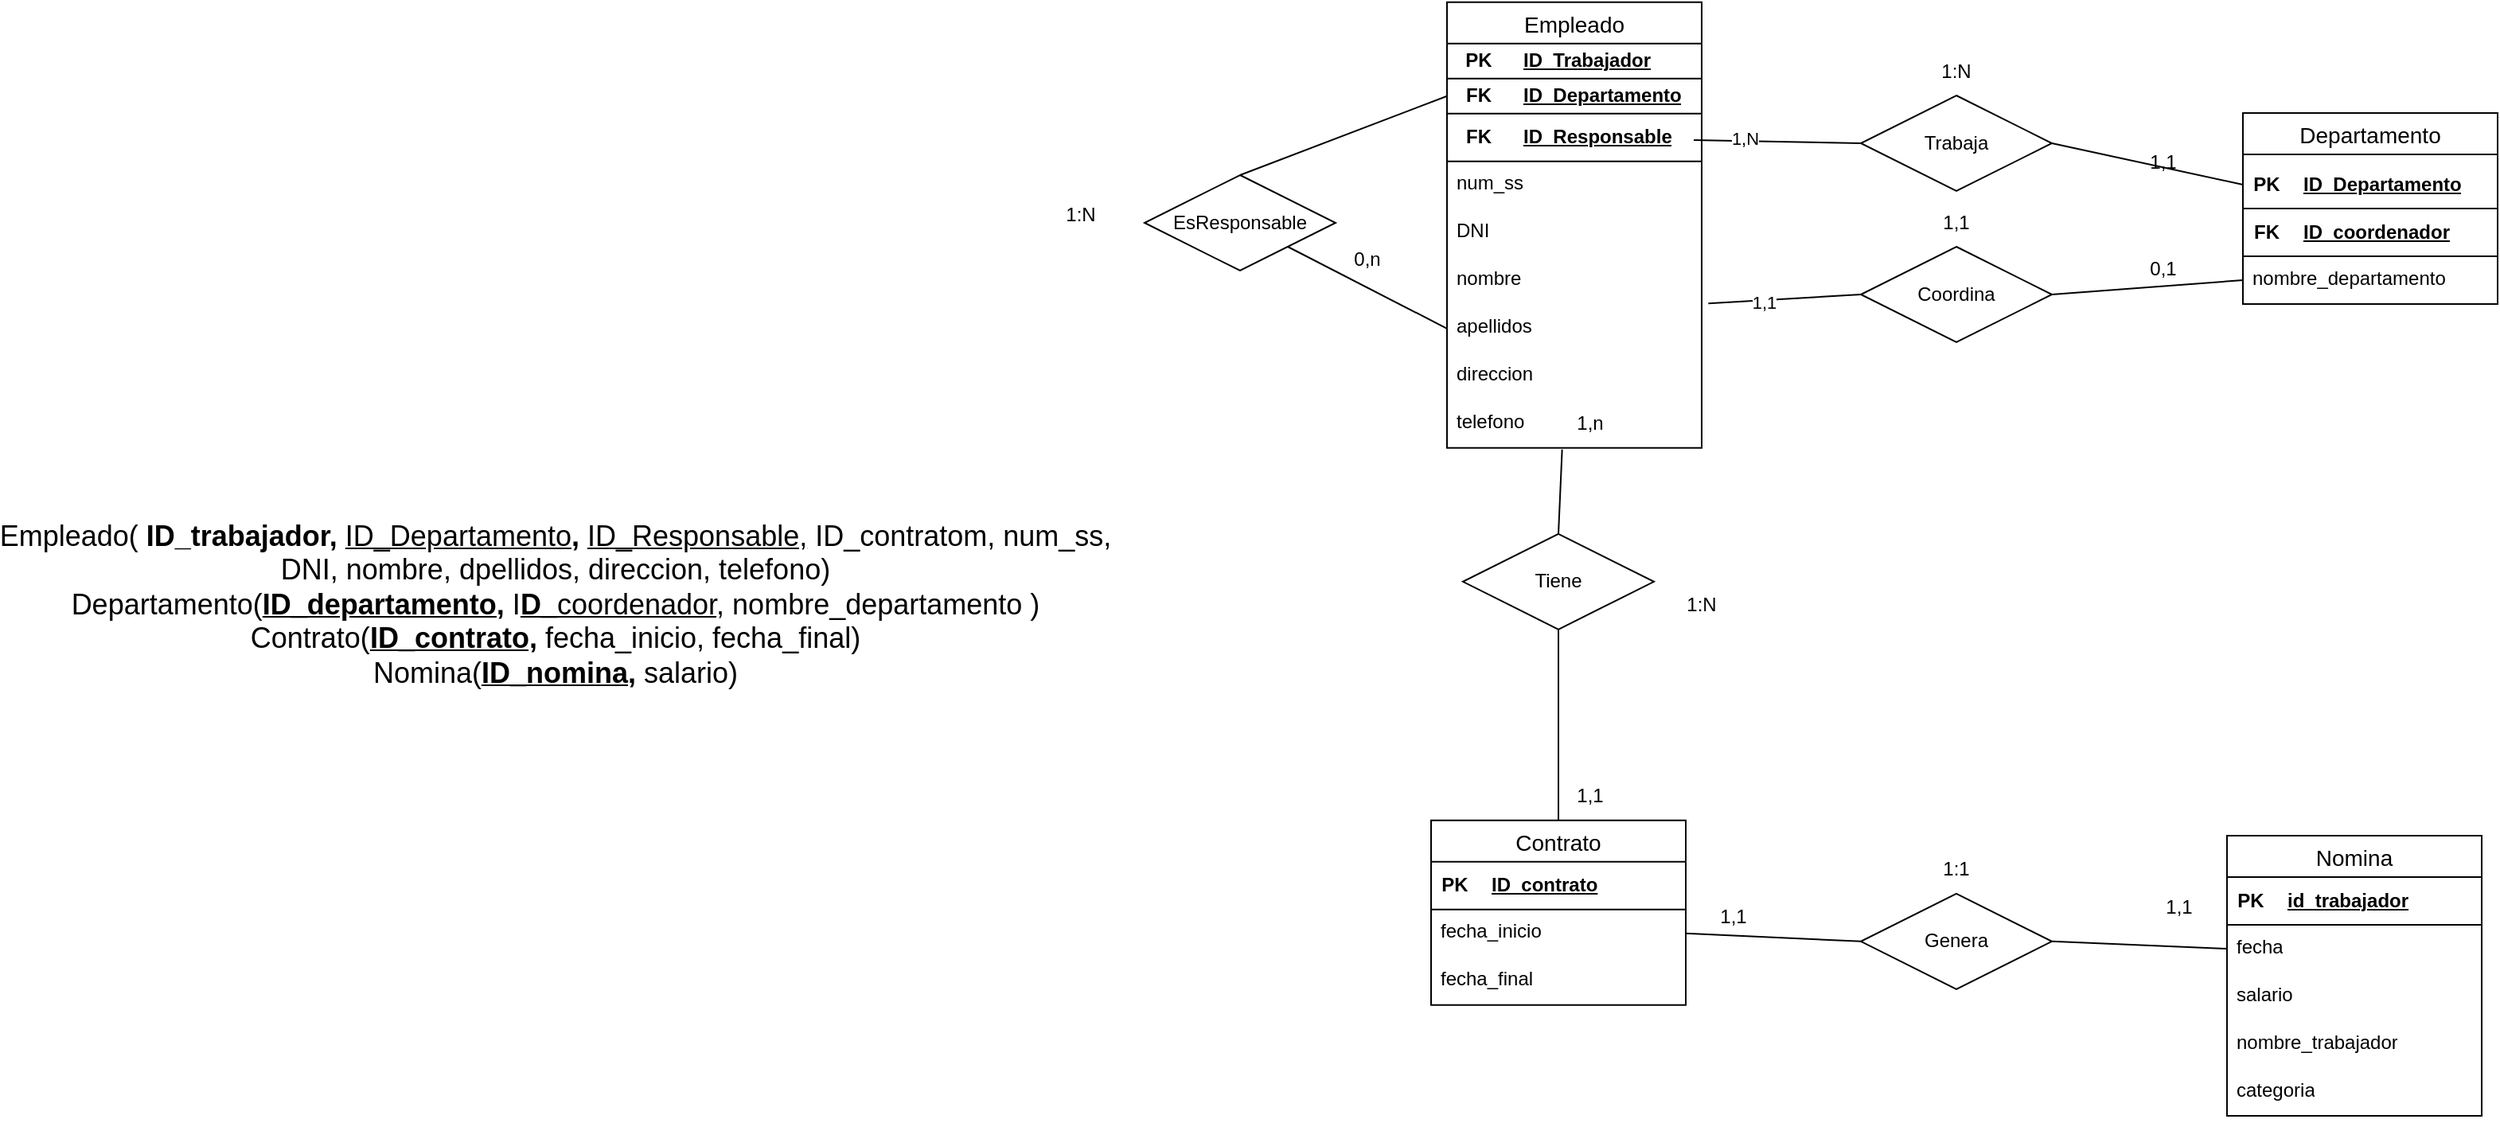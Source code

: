 <mxfile version="22.0.4" type="github">
  <diagram name="Pàgina-1" id="SuhlOd4oy2-5l4MS3tso">
    <mxGraphModel dx="1695" dy="2044" grid="1" gridSize="10" guides="1" tooltips="1" connect="1" arrows="1" fold="1" page="1" pageScale="1" pageWidth="827" pageHeight="1169" math="0" shadow="0">
      <root>
        <mxCell id="0" />
        <mxCell id="1" parent="0" />
        <mxCell id="dIsOg4A2e7Uvw2vJgA-Q-1" value="Empleado" style="swimlane;fontStyle=0;childLayout=stackLayout;horizontal=1;startSize=26;horizontalStack=0;resizeParent=1;resizeParentMax=0;resizeLast=0;collapsible=1;marginBottom=0;align=center;fontSize=14;" parent="1" vertex="1">
          <mxGeometry x="130" y="-53.61" width="160" height="280" as="geometry" />
        </mxCell>
        <mxCell id="dIsOg4A2e7Uvw2vJgA-Q-5" value="" style="shape=table;startSize=0;container=1;collapsible=1;childLayout=tableLayout;fixedRows=1;rowLines=0;fontStyle=0;align=center;resizeLast=1;strokeColor=none;fillColor=none;collapsible=0;" parent="dIsOg4A2e7Uvw2vJgA-Q-1" vertex="1">
          <mxGeometry y="26" width="160" height="74" as="geometry" />
        </mxCell>
        <mxCell id="4xWT1J-QJqjD6c4jqSJS-41" value="" style="shape=tableRow;horizontal=0;startSize=0;swimlaneHead=0;swimlaneBody=0;fillColor=none;collapsible=0;dropTarget=0;points=[[0,0.5],[1,0.5]];portConstraint=eastwest;top=0;left=0;right=0;bottom=1;" vertex="1" parent="dIsOg4A2e7Uvw2vJgA-Q-5">
          <mxGeometry width="160" height="22" as="geometry" />
        </mxCell>
        <mxCell id="4xWT1J-QJqjD6c4jqSJS-42" value="PK" style="shape=partialRectangle;connectable=0;fillColor=none;top=0;left=0;bottom=0;right=0;fontStyle=1;overflow=hidden;whiteSpace=wrap;html=1;" vertex="1" parent="4xWT1J-QJqjD6c4jqSJS-41">
          <mxGeometry width="40" height="22" as="geometry">
            <mxRectangle width="40" height="22" as="alternateBounds" />
          </mxGeometry>
        </mxCell>
        <mxCell id="4xWT1J-QJqjD6c4jqSJS-43" value="ID_Trabajador" style="shape=partialRectangle;connectable=0;fillColor=none;top=0;left=0;bottom=0;right=0;align=left;spacingLeft=6;fontStyle=5;overflow=hidden;whiteSpace=wrap;html=1;" vertex="1" parent="4xWT1J-QJqjD6c4jqSJS-41">
          <mxGeometry x="40" width="120" height="22" as="geometry">
            <mxRectangle width="120" height="22" as="alternateBounds" />
          </mxGeometry>
        </mxCell>
        <mxCell id="dIsOg4A2e7Uvw2vJgA-Q-6" value="" style="shape=tableRow;horizontal=0;startSize=0;swimlaneHead=0;swimlaneBody=0;fillColor=none;collapsible=0;dropTarget=0;points=[[0,0.5],[1,0.5]];portConstraint=eastwest;top=0;left=0;right=0;bottom=1;" parent="dIsOg4A2e7Uvw2vJgA-Q-5" vertex="1">
          <mxGeometry y="22" width="160" height="22" as="geometry" />
        </mxCell>
        <mxCell id="dIsOg4A2e7Uvw2vJgA-Q-7" value="FK" style="shape=partialRectangle;connectable=0;fillColor=none;top=0;left=0;bottom=0;right=0;fontStyle=1;overflow=hidden;whiteSpace=wrap;html=1;" parent="dIsOg4A2e7Uvw2vJgA-Q-6" vertex="1">
          <mxGeometry width="40" height="22" as="geometry">
            <mxRectangle width="40" height="22" as="alternateBounds" />
          </mxGeometry>
        </mxCell>
        <mxCell id="dIsOg4A2e7Uvw2vJgA-Q-8" value="ID_Departamento" style="shape=partialRectangle;connectable=0;fillColor=none;top=0;left=0;bottom=0;right=0;align=left;spacingLeft=6;fontStyle=5;overflow=hidden;whiteSpace=wrap;html=1;" parent="dIsOg4A2e7Uvw2vJgA-Q-6" vertex="1">
          <mxGeometry x="40" width="120" height="22" as="geometry">
            <mxRectangle width="120" height="22" as="alternateBounds" />
          </mxGeometry>
        </mxCell>
        <mxCell id="4xWT1J-QJqjD6c4jqSJS-6" value="" style="shape=tableRow;horizontal=0;startSize=0;swimlaneHead=0;swimlaneBody=0;fillColor=none;collapsible=0;dropTarget=0;points=[[0,0.5],[1,0.5]];portConstraint=eastwest;top=0;left=0;right=0;bottom=1;" vertex="1" parent="dIsOg4A2e7Uvw2vJgA-Q-5">
          <mxGeometry y="44" width="160" height="30" as="geometry" />
        </mxCell>
        <mxCell id="4xWT1J-QJqjD6c4jqSJS-7" value="FK" style="shape=partialRectangle;connectable=0;fillColor=none;top=0;left=0;bottom=0;right=0;fontStyle=1;overflow=hidden;whiteSpace=wrap;html=1;" vertex="1" parent="4xWT1J-QJqjD6c4jqSJS-6">
          <mxGeometry width="40" height="30" as="geometry">
            <mxRectangle width="40" height="30" as="alternateBounds" />
          </mxGeometry>
        </mxCell>
        <mxCell id="4xWT1J-QJqjD6c4jqSJS-8" value="ID_Responsable" style="shape=partialRectangle;connectable=0;fillColor=none;top=0;left=0;bottom=0;right=0;align=left;spacingLeft=6;fontStyle=5;overflow=hidden;whiteSpace=wrap;html=1;" vertex="1" parent="4xWT1J-QJqjD6c4jqSJS-6">
          <mxGeometry x="40" width="120" height="30" as="geometry">
            <mxRectangle width="120" height="30" as="alternateBounds" />
          </mxGeometry>
        </mxCell>
        <mxCell id="dIsOg4A2e7Uvw2vJgA-Q-2" value="num_ss" style="text;strokeColor=none;fillColor=none;spacingLeft=4;spacingRight=4;overflow=hidden;rotatable=0;points=[[0,0.5],[1,0.5]];portConstraint=eastwest;fontSize=12;whiteSpace=wrap;html=1;" parent="dIsOg4A2e7Uvw2vJgA-Q-1" vertex="1">
          <mxGeometry y="100" width="160" height="30" as="geometry" />
        </mxCell>
        <mxCell id="dIsOg4A2e7Uvw2vJgA-Q-9" value="DNI" style="text;strokeColor=none;fillColor=none;spacingLeft=4;spacingRight=4;overflow=hidden;rotatable=0;points=[[0,0.5],[1,0.5]];portConstraint=eastwest;fontSize=12;whiteSpace=wrap;html=1;" parent="dIsOg4A2e7Uvw2vJgA-Q-1" vertex="1">
          <mxGeometry y="130" width="160" height="30" as="geometry" />
        </mxCell>
        <mxCell id="dIsOg4A2e7Uvw2vJgA-Q-10" value="nombre" style="text;strokeColor=none;fillColor=none;spacingLeft=4;spacingRight=4;overflow=hidden;rotatable=0;points=[[0,0.5],[1,0.5]];portConstraint=eastwest;fontSize=12;whiteSpace=wrap;html=1;" parent="dIsOg4A2e7Uvw2vJgA-Q-1" vertex="1">
          <mxGeometry y="160" width="160" height="30" as="geometry" />
        </mxCell>
        <mxCell id="dIsOg4A2e7Uvw2vJgA-Q-4" value="apellidos" style="text;strokeColor=none;fillColor=none;spacingLeft=4;spacingRight=4;overflow=hidden;rotatable=0;points=[[0,0.5],[1,0.5]];portConstraint=eastwest;fontSize=12;whiteSpace=wrap;html=1;" parent="dIsOg4A2e7Uvw2vJgA-Q-1" vertex="1">
          <mxGeometry y="190" width="160" height="30" as="geometry" />
        </mxCell>
        <mxCell id="dIsOg4A2e7Uvw2vJgA-Q-11" value="direccion" style="text;strokeColor=none;fillColor=none;spacingLeft=4;spacingRight=4;overflow=hidden;rotatable=0;points=[[0,0.5],[1,0.5]];portConstraint=eastwest;fontSize=12;whiteSpace=wrap;html=1;" parent="dIsOg4A2e7Uvw2vJgA-Q-1" vertex="1">
          <mxGeometry y="220" width="160" height="30" as="geometry" />
        </mxCell>
        <mxCell id="dIsOg4A2e7Uvw2vJgA-Q-12" value="telefono" style="text;strokeColor=none;fillColor=none;spacingLeft=4;spacingRight=4;overflow=hidden;rotatable=0;points=[[0,0.5],[1,0.5]];portConstraint=eastwest;fontSize=12;whiteSpace=wrap;html=1;" parent="dIsOg4A2e7Uvw2vJgA-Q-1" vertex="1">
          <mxGeometry y="250" width="160" height="30" as="geometry" />
        </mxCell>
        <mxCell id="dIsOg4A2e7Uvw2vJgA-Q-39" value="Contrato" style="swimlane;fontStyle=0;childLayout=stackLayout;horizontal=1;startSize=26;horizontalStack=0;resizeParent=1;resizeParentMax=0;resizeLast=0;collapsible=1;marginBottom=0;align=center;fontSize=14;" parent="1" vertex="1">
          <mxGeometry x="120" y="460.39" width="160" height="116" as="geometry" />
        </mxCell>
        <mxCell id="4xWT1J-QJqjD6c4jqSJS-29" value="" style="shape=table;startSize=0;container=1;collapsible=1;childLayout=tableLayout;fixedRows=1;rowLines=0;fontStyle=0;align=center;resizeLast=1;strokeColor=none;fillColor=none;collapsible=0;" vertex="1" parent="dIsOg4A2e7Uvw2vJgA-Q-39">
          <mxGeometry y="26" width="160" height="30" as="geometry" />
        </mxCell>
        <mxCell id="4xWT1J-QJqjD6c4jqSJS-30" value="" style="shape=tableRow;horizontal=0;startSize=0;swimlaneHead=0;swimlaneBody=0;fillColor=none;collapsible=0;dropTarget=0;points=[[0,0.5],[1,0.5]];portConstraint=eastwest;top=0;left=0;right=0;bottom=1;" vertex="1" parent="4xWT1J-QJqjD6c4jqSJS-29">
          <mxGeometry width="160" height="30" as="geometry" />
        </mxCell>
        <mxCell id="4xWT1J-QJqjD6c4jqSJS-31" value="PK" style="shape=partialRectangle;connectable=0;fillColor=none;top=0;left=0;bottom=0;right=0;fontStyle=1;overflow=hidden;whiteSpace=wrap;html=1;" vertex="1" parent="4xWT1J-QJqjD6c4jqSJS-30">
          <mxGeometry width="30" height="30" as="geometry">
            <mxRectangle width="30" height="30" as="alternateBounds" />
          </mxGeometry>
        </mxCell>
        <mxCell id="4xWT1J-QJqjD6c4jqSJS-32" value="ID_contrato" style="shape=partialRectangle;connectable=0;fillColor=none;top=0;left=0;bottom=0;right=0;align=left;spacingLeft=6;fontStyle=5;overflow=hidden;whiteSpace=wrap;html=1;" vertex="1" parent="4xWT1J-QJqjD6c4jqSJS-30">
          <mxGeometry x="30" width="130" height="30" as="geometry">
            <mxRectangle width="130" height="30" as="alternateBounds" />
          </mxGeometry>
        </mxCell>
        <mxCell id="dIsOg4A2e7Uvw2vJgA-Q-48" value="fecha_inicio" style="text;strokeColor=none;fillColor=none;spacingLeft=4;spacingRight=4;overflow=hidden;rotatable=0;points=[[0,0.5],[1,0.5]];portConstraint=eastwest;fontSize=12;whiteSpace=wrap;html=1;" parent="dIsOg4A2e7Uvw2vJgA-Q-39" vertex="1">
          <mxGeometry y="56" width="160" height="30" as="geometry" />
        </mxCell>
        <mxCell id="dIsOg4A2e7Uvw2vJgA-Q-49" value="fecha_final" style="text;strokeColor=none;fillColor=none;spacingLeft=4;spacingRight=4;overflow=hidden;rotatable=0;points=[[0,0.5],[1,0.5]];portConstraint=eastwest;fontSize=12;whiteSpace=wrap;html=1;" parent="dIsOg4A2e7Uvw2vJgA-Q-39" vertex="1">
          <mxGeometry y="86" width="160" height="30" as="geometry" />
        </mxCell>
        <mxCell id="dIsOg4A2e7Uvw2vJgA-Q-75" value="Departamento" style="swimlane;fontStyle=0;childLayout=stackLayout;horizontal=1;startSize=26;horizontalStack=0;resizeParent=1;resizeParentMax=0;resizeLast=0;collapsible=1;marginBottom=0;align=center;fontSize=14;" parent="1" vertex="1">
          <mxGeometry x="630" y="16" width="160" height="120" as="geometry" />
        </mxCell>
        <mxCell id="dIsOg4A2e7Uvw2vJgA-Q-76" value="" style="shape=table;startSize=4;container=1;collapsible=1;childLayout=tableLayout;fixedRows=1;rowLines=0;fontStyle=0;align=center;resizeLast=1;strokeColor=none;fillColor=none;collapsible=0;" parent="dIsOg4A2e7Uvw2vJgA-Q-75" vertex="1">
          <mxGeometry y="26" width="160" height="64" as="geometry" />
        </mxCell>
        <mxCell id="dIsOg4A2e7Uvw2vJgA-Q-77" value="" style="shape=tableRow;horizontal=0;startSize=0;swimlaneHead=0;swimlaneBody=0;fillColor=none;collapsible=0;dropTarget=0;points=[[0,0.5],[1,0.5]];portConstraint=eastwest;top=0;left=0;right=0;bottom=1;" parent="dIsOg4A2e7Uvw2vJgA-Q-76" vertex="1">
          <mxGeometry y="4" width="160" height="30" as="geometry" />
        </mxCell>
        <mxCell id="dIsOg4A2e7Uvw2vJgA-Q-78" value="PK" style="shape=partialRectangle;connectable=0;fillColor=none;top=0;left=0;bottom=0;right=0;fontStyle=1;overflow=hidden;whiteSpace=wrap;html=1;" parent="dIsOg4A2e7Uvw2vJgA-Q-77" vertex="1">
          <mxGeometry width="30" height="30" as="geometry">
            <mxRectangle width="30" height="30" as="alternateBounds" />
          </mxGeometry>
        </mxCell>
        <mxCell id="dIsOg4A2e7Uvw2vJgA-Q-79" value="ID_Departamento" style="shape=partialRectangle;connectable=0;fillColor=none;top=0;left=0;bottom=0;right=0;align=left;spacingLeft=6;fontStyle=5;overflow=hidden;whiteSpace=wrap;html=1;" parent="dIsOg4A2e7Uvw2vJgA-Q-77" vertex="1">
          <mxGeometry x="30" width="130" height="30" as="geometry">
            <mxRectangle width="130" height="30" as="alternateBounds" />
          </mxGeometry>
        </mxCell>
        <mxCell id="4xWT1J-QJqjD6c4jqSJS-11" value="" style="shape=tableRow;horizontal=0;startSize=0;swimlaneHead=0;swimlaneBody=0;fillColor=none;collapsible=0;dropTarget=0;points=[[0,0.5],[1,0.5]];portConstraint=eastwest;top=0;left=0;right=0;bottom=1;" vertex="1" parent="dIsOg4A2e7Uvw2vJgA-Q-76">
          <mxGeometry y="34" width="160" height="30" as="geometry" />
        </mxCell>
        <mxCell id="4xWT1J-QJqjD6c4jqSJS-12" value="FK" style="shape=partialRectangle;connectable=0;fillColor=none;top=0;left=0;bottom=0;right=0;fontStyle=1;overflow=hidden;whiteSpace=wrap;html=1;" vertex="1" parent="4xWT1J-QJqjD6c4jqSJS-11">
          <mxGeometry width="30" height="30" as="geometry">
            <mxRectangle width="30" height="30" as="alternateBounds" />
          </mxGeometry>
        </mxCell>
        <mxCell id="4xWT1J-QJqjD6c4jqSJS-13" value="ID_coordenador" style="shape=partialRectangle;connectable=0;fillColor=none;top=0;left=0;bottom=0;right=0;align=left;spacingLeft=6;fontStyle=5;overflow=hidden;whiteSpace=wrap;html=1;" vertex="1" parent="4xWT1J-QJqjD6c4jqSJS-11">
          <mxGeometry x="30" width="130" height="30" as="geometry">
            <mxRectangle width="130" height="30" as="alternateBounds" />
          </mxGeometry>
        </mxCell>
        <mxCell id="dIsOg4A2e7Uvw2vJgA-Q-80" value="nombre_departamento" style="text;strokeColor=none;fillColor=none;spacingLeft=4;spacingRight=4;overflow=hidden;rotatable=0;points=[[0,0.5],[1,0.5]];portConstraint=eastwest;fontSize=12;whiteSpace=wrap;html=1;" parent="dIsOg4A2e7Uvw2vJgA-Q-75" vertex="1">
          <mxGeometry y="90" width="160" height="30" as="geometry" />
        </mxCell>
        <mxCell id="dfgesfgbSkPz70xL1TR2-1" value="Nomina" style="swimlane;fontStyle=0;childLayout=stackLayout;horizontal=1;startSize=26;horizontalStack=0;resizeParent=1;resizeParentMax=0;resizeLast=0;collapsible=1;marginBottom=0;align=center;fontSize=14;" parent="1" vertex="1">
          <mxGeometry x="620" y="470" width="160" height="176" as="geometry" />
        </mxCell>
        <mxCell id="dfgesfgbSkPz70xL1TR2-2" value="" style="shape=table;startSize=0;container=1;collapsible=1;childLayout=tableLayout;fixedRows=1;rowLines=0;fontStyle=0;align=center;resizeLast=1;strokeColor=none;fillColor=none;collapsible=0;" parent="dfgesfgbSkPz70xL1TR2-1" vertex="1">
          <mxGeometry y="26" width="160" height="30" as="geometry" />
        </mxCell>
        <mxCell id="dfgesfgbSkPz70xL1TR2-3" value="" style="shape=tableRow;horizontal=0;startSize=0;swimlaneHead=0;swimlaneBody=0;fillColor=none;collapsible=0;dropTarget=0;points=[[0,0.5],[1,0.5]];portConstraint=eastwest;top=0;left=0;right=0;bottom=1;" parent="dfgesfgbSkPz70xL1TR2-2" vertex="1">
          <mxGeometry width="160" height="30" as="geometry" />
        </mxCell>
        <mxCell id="dfgesfgbSkPz70xL1TR2-4" value="PK" style="shape=partialRectangle;connectable=0;fillColor=none;top=0;left=0;bottom=0;right=0;fontStyle=1;overflow=hidden;whiteSpace=wrap;html=1;" parent="dfgesfgbSkPz70xL1TR2-3" vertex="1">
          <mxGeometry width="30" height="30" as="geometry">
            <mxRectangle width="30" height="30" as="alternateBounds" />
          </mxGeometry>
        </mxCell>
        <mxCell id="dfgesfgbSkPz70xL1TR2-5" value="id_trabajador" style="shape=partialRectangle;connectable=0;fillColor=none;top=0;left=0;bottom=0;right=0;align=left;spacingLeft=6;fontStyle=5;overflow=hidden;whiteSpace=wrap;html=1;" parent="dfgesfgbSkPz70xL1TR2-3" vertex="1">
          <mxGeometry x="30" width="130" height="30" as="geometry">
            <mxRectangle width="130" height="30" as="alternateBounds" />
          </mxGeometry>
        </mxCell>
        <mxCell id="dfgesfgbSkPz70xL1TR2-6" value="fecha" style="text;strokeColor=none;fillColor=none;spacingLeft=4;spacingRight=4;overflow=hidden;rotatable=0;points=[[0,0.5],[1,0.5]];portConstraint=eastwest;fontSize=12;whiteSpace=wrap;html=1;" parent="dfgesfgbSkPz70xL1TR2-1" vertex="1">
          <mxGeometry y="56" width="160" height="30" as="geometry" />
        </mxCell>
        <mxCell id="dfgesfgbSkPz70xL1TR2-7" value="salario" style="text;strokeColor=none;fillColor=none;spacingLeft=4;spacingRight=4;overflow=hidden;rotatable=0;points=[[0,0.5],[1,0.5]];portConstraint=eastwest;fontSize=12;whiteSpace=wrap;html=1;" parent="dfgesfgbSkPz70xL1TR2-1" vertex="1">
          <mxGeometry y="86" width="160" height="30" as="geometry" />
        </mxCell>
        <mxCell id="dfgesfgbSkPz70xL1TR2-8" value="nombre_trabajador" style="text;strokeColor=none;fillColor=none;spacingLeft=4;spacingRight=4;overflow=hidden;rotatable=0;points=[[0,0.5],[1,0.5]];portConstraint=eastwest;fontSize=12;whiteSpace=wrap;html=1;" parent="dfgesfgbSkPz70xL1TR2-1" vertex="1">
          <mxGeometry y="116" width="160" height="30" as="geometry" />
        </mxCell>
        <mxCell id="dfgesfgbSkPz70xL1TR2-9" value="categoria" style="text;strokeColor=none;fillColor=none;spacingLeft=4;spacingRight=4;overflow=hidden;rotatable=0;points=[[0,0.5],[1,0.5]];portConstraint=eastwest;fontSize=12;whiteSpace=wrap;html=1;" parent="dfgesfgbSkPz70xL1TR2-1" vertex="1">
          <mxGeometry y="146" width="160" height="30" as="geometry" />
        </mxCell>
        <mxCell id="dfgesfgbSkPz70xL1TR2-12" value="Tiene" style="shape=rhombus;perimeter=rhombusPerimeter;whiteSpace=wrap;html=1;align=center;" parent="1" vertex="1">
          <mxGeometry x="140" y="280.39" width="120" height="60" as="geometry" />
        </mxCell>
        <mxCell id="dfgesfgbSkPz70xL1TR2-13" value="Genera" style="shape=rhombus;perimeter=rhombusPerimeter;whiteSpace=wrap;html=1;align=center;" parent="1" vertex="1">
          <mxGeometry x="390" y="506.39" width="120" height="60" as="geometry" />
        </mxCell>
        <mxCell id="dfgesfgbSkPz70xL1TR2-14" value="Trabaja" style="shape=rhombus;perimeter=rhombusPerimeter;whiteSpace=wrap;html=1;align=center;" parent="1" vertex="1">
          <mxGeometry x="390" y="5" width="120" height="60" as="geometry" />
        </mxCell>
        <mxCell id="dfgesfgbSkPz70xL1TR2-15" value="" style="endArrow=none;html=1;rounded=0;entryX=0;entryY=0.5;entryDx=0;entryDy=0;exitX=1;exitY=0.5;exitDx=0;exitDy=0;" parent="1" source="dfgesfgbSkPz70xL1TR2-14" target="dIsOg4A2e7Uvw2vJgA-Q-77" edge="1">
          <mxGeometry relative="1" as="geometry">
            <mxPoint x="420" y="130" as="sourcePoint" />
            <mxPoint x="580" y="130" as="targetPoint" />
          </mxGeometry>
        </mxCell>
        <mxCell id="dfgesfgbSkPz70xL1TR2-16" value="" style="endArrow=none;html=1;rounded=0;entryX=0;entryY=0.5;entryDx=0;entryDy=0;exitX=0.25;exitY=0;exitDx=0;exitDy=0;" parent="1" target="dfgesfgbSkPz70xL1TR2-14" edge="1">
          <mxGeometry relative="1" as="geometry">
            <mxPoint x="285" y="33" as="sourcePoint" />
            <mxPoint x="510" y="220" as="targetPoint" />
          </mxGeometry>
        </mxCell>
        <mxCell id="4xWT1J-QJqjD6c4jqSJS-44" value="1,N" style="edgeLabel;html=1;align=center;verticalAlign=middle;resizable=0;points=[];" vertex="1" connectable="0" parent="dfgesfgbSkPz70xL1TR2-16">
          <mxGeometry x="-0.399" y="2" relative="1" as="geometry">
            <mxPoint as="offset" />
          </mxGeometry>
        </mxCell>
        <mxCell id="dfgesfgbSkPz70xL1TR2-19" value="" style="endArrow=none;html=1;rounded=0;entryX=0.5;entryY=0;entryDx=0;entryDy=0;exitX=0.452;exitY=1.033;exitDx=0;exitDy=0;exitPerimeter=0;" parent="1" target="dfgesfgbSkPz70xL1TR2-12" edge="1" source="dIsOg4A2e7Uvw2vJgA-Q-12">
          <mxGeometry relative="1" as="geometry">
            <mxPoint x="200" y="230" as="sourcePoint" />
            <mxPoint x="540" y="-9.61" as="targetPoint" />
          </mxGeometry>
        </mxCell>
        <mxCell id="dfgesfgbSkPz70xL1TR2-22" value="" style="endArrow=none;html=1;rounded=0;entryX=0.5;entryY=1;entryDx=0;entryDy=0;exitX=0.5;exitY=0;exitDx=0;exitDy=0;" parent="1" source="dIsOg4A2e7Uvw2vJgA-Q-39" target="dfgesfgbSkPz70xL1TR2-12" edge="1">
          <mxGeometry relative="1" as="geometry">
            <mxPoint x="350" y="410.39" as="sourcePoint" />
            <mxPoint x="510" y="410.39" as="targetPoint" />
          </mxGeometry>
        </mxCell>
        <mxCell id="dfgesfgbSkPz70xL1TR2-23" value="" style="endArrow=none;html=1;rounded=0;exitX=1;exitY=0.5;exitDx=0;exitDy=0;entryX=0;entryY=0.5;entryDx=0;entryDy=0;" parent="1" source="dfgesfgbSkPz70xL1TR2-13" target="dfgesfgbSkPz70xL1TR2-6" edge="1">
          <mxGeometry relative="1" as="geometry">
            <mxPoint x="360" y="420.39" as="sourcePoint" />
            <mxPoint x="520" y="420.39" as="targetPoint" />
          </mxGeometry>
        </mxCell>
        <mxCell id="dfgesfgbSkPz70xL1TR2-24" value="" style="endArrow=none;html=1;rounded=0;exitX=1;exitY=0.5;exitDx=0;exitDy=0;entryX=0;entryY=0.5;entryDx=0;entryDy=0;" parent="1" source="dIsOg4A2e7Uvw2vJgA-Q-48" target="dfgesfgbSkPz70xL1TR2-13" edge="1">
          <mxGeometry relative="1" as="geometry">
            <mxPoint x="360" y="420.39" as="sourcePoint" />
            <mxPoint x="520" y="420.39" as="targetPoint" />
          </mxGeometry>
        </mxCell>
        <mxCell id="dfgesfgbSkPz70xL1TR2-27" value="1,n" style="text;html=1;strokeColor=none;fillColor=none;align=center;verticalAlign=middle;whiteSpace=wrap;rounded=0;" parent="1" vertex="1">
          <mxGeometry x="190" y="196.39" width="60" height="30" as="geometry" />
        </mxCell>
        <mxCell id="dfgesfgbSkPz70xL1TR2-34" value="1:N" style="text;html=1;strokeColor=none;fillColor=none;align=center;verticalAlign=middle;whiteSpace=wrap;rounded=0;" parent="1" vertex="1">
          <mxGeometry x="420" y="-25" width="60" height="30" as="geometry" />
        </mxCell>
        <mxCell id="dfgesfgbSkPz70xL1TR2-36" value="1,1" style="text;html=1;strokeColor=none;fillColor=none;align=center;verticalAlign=middle;whiteSpace=wrap;rounded=0;" parent="1" vertex="1">
          <mxGeometry x="550" y="33" width="60" height="27" as="geometry" />
        </mxCell>
        <mxCell id="dfgesfgbSkPz70xL1TR2-37" value="1,1" style="text;html=1;strokeColor=none;fillColor=none;align=center;verticalAlign=middle;whiteSpace=wrap;rounded=0;" parent="1" vertex="1">
          <mxGeometry x="190" y="430.39" width="60" height="30" as="geometry" />
        </mxCell>
        <mxCell id="dfgesfgbSkPz70xL1TR2-38" value="1,1" style="text;html=1;strokeColor=none;fillColor=none;align=center;verticalAlign=middle;whiteSpace=wrap;rounded=0;" parent="1" vertex="1">
          <mxGeometry x="280" y="506.39" width="60" height="30" as="geometry" />
        </mxCell>
        <mxCell id="dfgesfgbSkPz70xL1TR2-39" value="1:1" style="text;html=1;strokeColor=none;fillColor=none;align=center;verticalAlign=middle;whiteSpace=wrap;rounded=0;" parent="1" vertex="1">
          <mxGeometry x="420" y="476.39" width="60" height="30" as="geometry" />
        </mxCell>
        <mxCell id="dfgesfgbSkPz70xL1TR2-40" value="1,1" style="text;html=1;strokeColor=none;fillColor=none;align=center;verticalAlign=middle;whiteSpace=wrap;rounded=0;" parent="1" vertex="1">
          <mxGeometry x="560" y="500.39" width="60" height="30" as="geometry" />
        </mxCell>
        <mxCell id="dfgesfgbSkPz70xL1TR2-41" value="1:N" style="text;html=1;strokeColor=none;fillColor=none;align=center;verticalAlign=middle;whiteSpace=wrap;rounded=0;" parent="1" vertex="1">
          <mxGeometry x="260" y="310.39" width="60" height="30" as="geometry" />
        </mxCell>
        <mxCell id="dfgesfgbSkPz70xL1TR2-47" value="EsResponsable" style="shape=rhombus;perimeter=rhombusPerimeter;whiteSpace=wrap;html=1;align=center;" parent="1" vertex="1">
          <mxGeometry x="-60" y="55" width="120" height="60" as="geometry" />
        </mxCell>
        <mxCell id="dfgesfgbSkPz70xL1TR2-48" value="" style="endArrow=none;html=1;rounded=0;exitX=1;exitY=1;exitDx=0;exitDy=0;entryX=0;entryY=0.5;entryDx=0;entryDy=0;" parent="1" edge="1" target="dIsOg4A2e7Uvw2vJgA-Q-4" source="dfgesfgbSkPz70xL1TR2-47">
          <mxGeometry relative="1" as="geometry">
            <mxPoint x="10" y="76" as="sourcePoint" />
            <mxPoint x="120" y="76" as="targetPoint" />
          </mxGeometry>
        </mxCell>
        <mxCell id="dfgesfgbSkPz70xL1TR2-51" value="" style="endArrow=none;html=1;rounded=0;exitX=0.5;exitY=0;exitDx=0;exitDy=0;entryX=0;entryY=0.5;entryDx=0;entryDy=0;" parent="1" source="dfgesfgbSkPz70xL1TR2-47" target="dIsOg4A2e7Uvw2vJgA-Q-6" edge="1">
          <mxGeometry relative="1" as="geometry">
            <mxPoint x="-60" y="3" as="sourcePoint" />
            <mxPoint x="100" y="3" as="targetPoint" />
          </mxGeometry>
        </mxCell>
        <mxCell id="dfgesfgbSkPz70xL1TR2-54" value="1:N" style="text;html=1;strokeColor=none;fillColor=none;align=center;verticalAlign=middle;whiteSpace=wrap;rounded=0;" parent="1" vertex="1">
          <mxGeometry x="-130" y="65" width="60" height="30" as="geometry" />
        </mxCell>
        <mxCell id="4xWT1J-QJqjD6c4jqSJS-1" value="&lt;font style=&quot;font-size: 18px;&quot;&gt;Empleado(&lt;b style=&quot;&quot;&gt;&amp;nbsp;ID_trabajador,&amp;nbsp;&lt;/b&gt;&lt;u style=&quot;&quot;&gt;ID_Departamento&lt;b&gt;,&lt;/b&gt;&lt;/u&gt;&lt;b style=&quot;&quot;&gt;&amp;nbsp;&lt;/b&gt;&lt;u style=&quot;&quot;&gt;ID_Responsable,&lt;/u&gt;&amp;nbsp;ID_contratom,&amp;nbsp;num_ss, DNI, nombre, dpellidos, direccion, telefono)&lt;br&gt;Departamento(&lt;u style=&quot;border-color: var(--border-color); font-weight: bold;&quot;&gt;ID_departamento,&lt;/u&gt;&amp;nbsp;I&lt;u style=&quot;border-color: var(--border-color);&quot;&gt;&lt;span style=&quot;border-color: var(--border-color); font-weight: bold;&quot;&gt;D_&lt;/span&gt;coordenador&lt;/u&gt;, nombre_departamento )&lt;br style=&quot;border-color: var(--border-color);&quot;&gt;Contrato(&lt;u style=&quot;font-weight: bold;&quot;&gt;ID_contrato,&lt;/u&gt;&lt;span style=&quot;font-weight: bold;&quot;&gt;&amp;nbsp;&lt;/span&gt;fecha_inicio, fecha_final)&lt;br&gt;Nomina(&lt;b style=&quot;&quot;&gt;&lt;u&gt;ID_nomina,&lt;/u&gt;&amp;nbsp;&lt;/b&gt;salario)&lt;br&gt;&lt;/font&gt;" style="text;html=1;strokeColor=none;fillColor=none;align=center;verticalAlign=middle;whiteSpace=wrap;rounded=0;" vertex="1" parent="1">
          <mxGeometry x="-760" y="95" width="660" height="460" as="geometry" />
        </mxCell>
        <mxCell id="4xWT1J-QJqjD6c4jqSJS-10" value="0,n" style="text;html=1;strokeColor=none;fillColor=none;align=center;verticalAlign=middle;whiteSpace=wrap;rounded=0;" vertex="1" parent="1">
          <mxGeometry x="50" y="93" width="60" height="30" as="geometry" />
        </mxCell>
        <mxCell id="4xWT1J-QJqjD6c4jqSJS-15" value="Coordina" style="shape=rhombus;perimeter=rhombusPerimeter;whiteSpace=wrap;html=1;align=center;" vertex="1" parent="1">
          <mxGeometry x="390" y="100" width="120" height="60" as="geometry" />
        </mxCell>
        <mxCell id="4xWT1J-QJqjD6c4jqSJS-16" value="" style="endArrow=none;html=1;rounded=0;exitX=1;exitY=0.5;exitDx=0;exitDy=0;entryX=0;entryY=0.5;entryDx=0;entryDy=0;" edge="1" parent="1" source="4xWT1J-QJqjD6c4jqSJS-15" target="dIsOg4A2e7Uvw2vJgA-Q-80">
          <mxGeometry relative="1" as="geometry">
            <mxPoint x="420" y="197" as="sourcePoint" />
            <mxPoint x="620" y="140" as="targetPoint" />
          </mxGeometry>
        </mxCell>
        <mxCell id="4xWT1J-QJqjD6c4jqSJS-17" value="" style="endArrow=none;html=1;rounded=0;entryX=0;entryY=0.5;entryDx=0;entryDy=0;exitX=1.026;exitY=-0.024;exitDx=0;exitDy=0;exitPerimeter=0;" edge="1" parent="1" target="4xWT1J-QJqjD6c4jqSJS-15" source="dIsOg4A2e7Uvw2vJgA-Q-4">
          <mxGeometry relative="1" as="geometry">
            <mxPoint x="270" y="130" as="sourcePoint" />
            <mxPoint x="510" y="287" as="targetPoint" />
          </mxGeometry>
        </mxCell>
        <mxCell id="4xWT1J-QJqjD6c4jqSJS-22" value="1,1" style="edgeLabel;html=1;align=center;verticalAlign=middle;resizable=0;points=[];" vertex="1" connectable="0" parent="4xWT1J-QJqjD6c4jqSJS-17">
          <mxGeometry x="-0.271" y="-1" relative="1" as="geometry">
            <mxPoint as="offset" />
          </mxGeometry>
        </mxCell>
        <mxCell id="4xWT1J-QJqjD6c4jqSJS-18" value="1,1" style="text;html=1;strokeColor=none;fillColor=none;align=center;verticalAlign=middle;whiteSpace=wrap;rounded=0;" vertex="1" parent="1">
          <mxGeometry x="420" y="70" width="60" height="30" as="geometry" />
        </mxCell>
        <mxCell id="4xWT1J-QJqjD6c4jqSJS-19" value="0,1" style="text;html=1;strokeColor=none;fillColor=none;align=center;verticalAlign=middle;whiteSpace=wrap;rounded=0;" vertex="1" parent="1">
          <mxGeometry x="550" y="100" width="60" height="27" as="geometry" />
        </mxCell>
      </root>
    </mxGraphModel>
  </diagram>
</mxfile>
